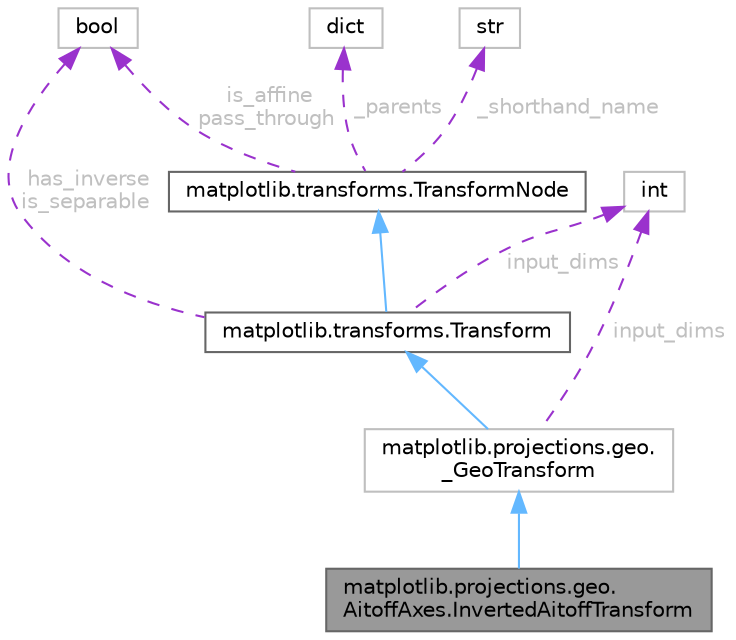 digraph "matplotlib.projections.geo.AitoffAxes.InvertedAitoffTransform"
{
 // LATEX_PDF_SIZE
  bgcolor="transparent";
  edge [fontname=Helvetica,fontsize=10,labelfontname=Helvetica,labelfontsize=10];
  node [fontname=Helvetica,fontsize=10,shape=box,height=0.2,width=0.4];
  Node1 [id="Node000001",label="matplotlib.projections.geo.\lAitoffAxes.InvertedAitoffTransform",height=0.2,width=0.4,color="gray40", fillcolor="grey60", style="filled", fontcolor="black",tooltip=" "];
  Node2 -> Node1 [id="edge10_Node000001_Node000002",dir="back",color="steelblue1",style="solid",tooltip=" "];
  Node2 [id="Node000002",label="matplotlib.projections.geo.\l_GeoTransform",height=0.2,width=0.4,color="grey75", fillcolor="white", style="filled",URL="$de/d09/classmatplotlib_1_1projections_1_1geo_1_1__GeoTransform.html",tooltip=" "];
  Node3 -> Node2 [id="edge11_Node000002_Node000003",dir="back",color="steelblue1",style="solid",tooltip=" "];
  Node3 [id="Node000003",label="matplotlib.transforms.Transform",height=0.2,width=0.4,color="gray40", fillcolor="white", style="filled",URL="$db/df6/classmatplotlib_1_1transforms_1_1Transform.html",tooltip=" "];
  Node4 -> Node3 [id="edge12_Node000003_Node000004",dir="back",color="steelblue1",style="solid",tooltip=" "];
  Node4 [id="Node000004",label="matplotlib.transforms.TransformNode",height=0.2,width=0.4,color="gray40", fillcolor="white", style="filled",URL="$d0/da9/classmatplotlib_1_1transforms_1_1TransformNode.html",tooltip=" "];
  Node5 -> Node4 [id="edge13_Node000004_Node000005",dir="back",color="darkorchid3",style="dashed",tooltip=" ",label=" is_affine\npass_through",fontcolor="grey" ];
  Node5 [id="Node000005",label="bool",height=0.2,width=0.4,color="grey75", fillcolor="white", style="filled",tooltip=" "];
  Node6 -> Node4 [id="edge14_Node000004_Node000006",dir="back",color="darkorchid3",style="dashed",tooltip=" ",label=" _parents",fontcolor="grey" ];
  Node6 [id="Node000006",label="dict",height=0.2,width=0.4,color="grey75", fillcolor="white", style="filled",tooltip=" "];
  Node7 -> Node4 [id="edge15_Node000004_Node000007",dir="back",color="darkorchid3",style="dashed",tooltip=" ",label=" _shorthand_name",fontcolor="grey" ];
  Node7 [id="Node000007",label="str",height=0.2,width=0.4,color="grey75", fillcolor="white", style="filled",tooltip=" "];
  Node8 -> Node3 [id="edge16_Node000003_Node000008",dir="back",color="darkorchid3",style="dashed",tooltip=" ",label=" input_dims",fontcolor="grey" ];
  Node8 [id="Node000008",label="int",height=0.2,width=0.4,color="grey75", fillcolor="white", style="filled",tooltip=" "];
  Node5 -> Node3 [id="edge17_Node000003_Node000005",dir="back",color="darkorchid3",style="dashed",tooltip=" ",label=" has_inverse\nis_separable",fontcolor="grey" ];
  Node8 -> Node2 [id="edge18_Node000002_Node000008",dir="back",color="darkorchid3",style="dashed",tooltip=" ",label=" input_dims",fontcolor="grey" ];
}
